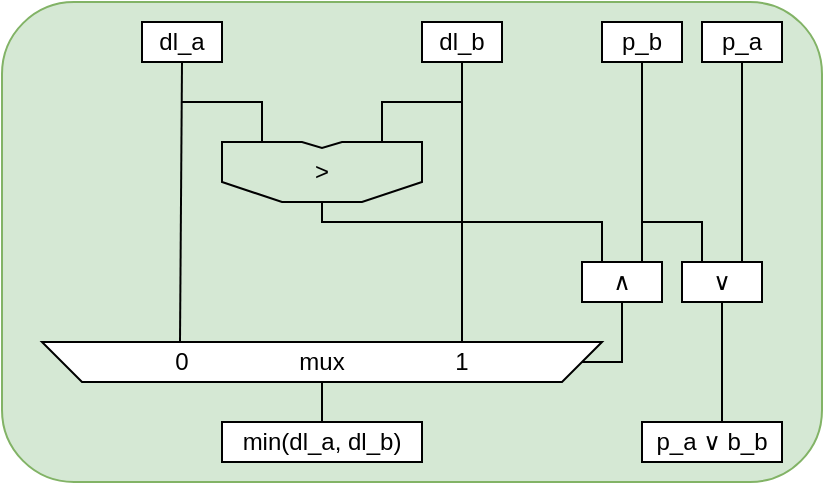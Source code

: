 <mxfile version="28.1.2">
  <diagram name="Page-1" id="VpRImV_lAUAAagEEaz_6">
    <mxGraphModel dx="632" dy="571" grid="1" gridSize="10" guides="1" tooltips="1" connect="1" arrows="1" fold="1" page="1" pageScale="1" pageWidth="850" pageHeight="1100" math="0" shadow="0">
      <root>
        <mxCell id="0" />
        <mxCell id="1" parent="0" />
        <mxCell id="4UaJMtBj_h-Qflq0AI8P-73" value="" style="rounded=1;whiteSpace=wrap;html=1;fillColor=#d5e8d4;strokeColor=#82b366;" parent="1" vertex="1">
          <mxGeometry x="120" y="170" width="410" height="240" as="geometry" />
        </mxCell>
        <mxCell id="4UaJMtBj_h-Qflq0AI8P-37" value="" style="endArrow=none;html=1;rounded=0;exitX=0;exitY=0;exitDx=0;exitDy=0;" parent="1" source="4UaJMtBj_h-Qflq0AI8P-54" edge="1">
          <mxGeometry width="50" height="50" relative="1" as="geometry">
            <mxPoint x="250" y="220" as="sourcePoint" />
            <mxPoint x="210" y="220" as="targetPoint" />
            <Array as="points">
              <mxPoint x="250" y="220" />
              <mxPoint x="210" y="220" />
            </Array>
          </mxGeometry>
        </mxCell>
        <mxCell id="4UaJMtBj_h-Qflq0AI8P-38" value="" style="endArrow=none;html=1;rounded=0;exitX=1;exitY=0;exitDx=0;exitDy=0;" parent="1" source="4UaJMtBj_h-Qflq0AI8P-54" edge="1">
          <mxGeometry width="50" height="50" relative="1" as="geometry">
            <mxPoint x="310" y="220" as="sourcePoint" />
            <mxPoint x="350" y="200" as="targetPoint" />
            <Array as="points">
              <mxPoint x="310" y="220" />
              <mxPoint x="350" y="220" />
            </Array>
          </mxGeometry>
        </mxCell>
        <mxCell id="4UaJMtBj_h-Qflq0AI8P-39" value="mux" style="shape=trapezoid;perimeter=trapezoidPerimeter;whiteSpace=wrap;html=1;fixedSize=1;direction=west;" parent="1" vertex="1">
          <mxGeometry x="140" y="340" width="280" height="20" as="geometry" />
        </mxCell>
        <mxCell id="4UaJMtBj_h-Qflq0AI8P-40" value="" style="endArrow=none;html=1;rounded=0;entryX=0.75;entryY=1;entryDx=0;entryDy=0;" parent="1" edge="1">
          <mxGeometry width="50" height="50" relative="1" as="geometry">
            <mxPoint x="210" y="200" as="sourcePoint" />
            <mxPoint x="209" y="340" as="targetPoint" />
          </mxGeometry>
        </mxCell>
        <mxCell id="4UaJMtBj_h-Qflq0AI8P-41" value="" style="endArrow=none;html=1;rounded=0;entryX=0.25;entryY=1;entryDx=0;entryDy=0;" parent="1" target="4UaJMtBj_h-Qflq0AI8P-39" edge="1">
          <mxGeometry width="50" height="50" relative="1" as="geometry">
            <mxPoint x="350" y="220" as="sourcePoint" />
            <mxPoint x="400" y="290" as="targetPoint" />
          </mxGeometry>
        </mxCell>
        <mxCell id="4UaJMtBj_h-Qflq0AI8P-48" value="&lt;span data-huuid=&quot;17853853973419381185&quot;&gt;∧&lt;/span&gt;" style="rounded=0;whiteSpace=wrap;html=1;" parent="1" vertex="1">
          <mxGeometry x="410" y="300" width="40" height="20" as="geometry" />
        </mxCell>
        <mxCell id="4UaJMtBj_h-Qflq0AI8P-49" value="" style="endArrow=none;html=1;rounded=0;entryX=0.25;entryY=0;entryDx=0;entryDy=0;exitX=0.5;exitY=0;exitDx=0;exitDy=0;" parent="1" target="4UaJMtBj_h-Qflq0AI8P-48" edge="1">
          <mxGeometry width="50" height="50" relative="1" as="geometry">
            <mxPoint x="280" y="270" as="sourcePoint" />
            <mxPoint x="420" y="380" as="targetPoint" />
            <Array as="points">
              <mxPoint x="280" y="280" />
              <mxPoint x="420" y="280" />
            </Array>
          </mxGeometry>
        </mxCell>
        <mxCell id="4UaJMtBj_h-Qflq0AI8P-50" value="" style="endArrow=none;html=1;rounded=0;exitX=0.75;exitY=0;exitDx=0;exitDy=0;" parent="1" source="4UaJMtBj_h-Qflq0AI8P-48" edge="1">
          <mxGeometry width="50" height="50" relative="1" as="geometry">
            <mxPoint x="430" y="320" as="sourcePoint" />
            <mxPoint x="440" y="200" as="targetPoint" />
          </mxGeometry>
        </mxCell>
        <mxCell id="4UaJMtBj_h-Qflq0AI8P-51" value="" style="endArrow=none;html=1;rounded=0;entryX=0.5;entryY=1;entryDx=0;entryDy=0;exitX=0;exitY=0.5;exitDx=0;exitDy=0;" parent="1" source="4UaJMtBj_h-Qflq0AI8P-39" target="4UaJMtBj_h-Qflq0AI8P-48" edge="1">
          <mxGeometry width="50" height="50" relative="1" as="geometry">
            <mxPoint x="430" y="340" as="sourcePoint" />
            <mxPoint x="480" y="290" as="targetPoint" />
            <Array as="points">
              <mxPoint x="430" y="350" />
            </Array>
          </mxGeometry>
        </mxCell>
        <mxCell id="4UaJMtBj_h-Qflq0AI8P-53" value="" style="endArrow=none;html=1;rounded=0;textShadow=0;" parent="1" edge="1">
          <mxGeometry width="50" height="50" relative="1" as="geometry">
            <mxPoint x="240" y="240" as="sourcePoint" />
            <mxPoint x="240" y="240" as="targetPoint" />
            <Array as="points">
              <mxPoint x="230" y="240" />
              <mxPoint x="230" y="260" />
              <mxPoint x="260" y="270" />
              <mxPoint x="300" y="270" />
              <mxPoint x="330" y="260" />
              <mxPoint x="330" y="240" />
              <mxPoint x="290" y="240" />
              <mxPoint x="280" y="243" />
              <mxPoint x="270" y="240" />
            </Array>
          </mxGeometry>
        </mxCell>
        <mxCell id="4UaJMtBj_h-Qflq0AI8P-54" value="&amp;gt;" style="text;html=1;align=center;verticalAlign=middle;whiteSpace=wrap;rounded=0;labelBackgroundColor=none;" parent="1" vertex="1">
          <mxGeometry x="250" y="240" width="60" height="30" as="geometry" />
        </mxCell>
        <mxCell id="4UaJMtBj_h-Qflq0AI8P-60" value="" style="endArrow=none;html=1;rounded=0;" parent="1" edge="1" source="wEEqIZ8pULyqs5KTAqP_-5">
          <mxGeometry width="50" height="50" relative="1" as="geometry">
            <mxPoint x="280" y="400" as="sourcePoint" />
            <mxPoint x="280" y="360" as="targetPoint" />
          </mxGeometry>
        </mxCell>
        <mxCell id="4UaJMtBj_h-Qflq0AI8P-64" value="&lt;span data-huuid=&quot;17571129671319370533&quot;&gt;∨&lt;/span&gt;" style="rounded=0;whiteSpace=wrap;html=1;" parent="1" vertex="1">
          <mxGeometry x="460" y="300" width="40" height="20" as="geometry" />
        </mxCell>
        <mxCell id="4UaJMtBj_h-Qflq0AI8P-67" value="" style="endArrow=none;html=1;rounded=0;entryX=0.25;entryY=0;entryDx=0;entryDy=0;" parent="1" target="4UaJMtBj_h-Qflq0AI8P-64" edge="1">
          <mxGeometry width="50" height="50" relative="1" as="geometry">
            <mxPoint x="440" y="280" as="sourcePoint" />
            <mxPoint x="310" y="180" as="targetPoint" />
            <Array as="points">
              <mxPoint x="470" y="280" />
            </Array>
          </mxGeometry>
        </mxCell>
        <mxCell id="4UaJMtBj_h-Qflq0AI8P-68" value="" style="endArrow=none;html=1;rounded=0;entryX=0.5;entryY=1;entryDx=0;entryDy=0;" parent="1" target="4UaJMtBj_h-Qflq0AI8P-64" edge="1">
          <mxGeometry width="50" height="50" relative="1" as="geometry">
            <mxPoint x="480" y="380" as="sourcePoint" />
            <mxPoint x="480" y="330" as="targetPoint" />
          </mxGeometry>
        </mxCell>
        <mxCell id="325euitBwvf_rdHyh47d-2" value="1" style="text;html=1;align=center;verticalAlign=middle;whiteSpace=wrap;rounded=0;" parent="1" vertex="1">
          <mxGeometry x="340" y="340" width="20" height="20" as="geometry" />
        </mxCell>
        <mxCell id="325euitBwvf_rdHyh47d-3" value="0" style="text;html=1;align=center;verticalAlign=middle;whiteSpace=wrap;rounded=0;" parent="1" vertex="1">
          <mxGeometry x="200" y="340" width="20" height="20" as="geometry" />
        </mxCell>
        <mxCell id="wEEqIZ8pULyqs5KTAqP_-1" value="dl_a" style="rounded=0;whiteSpace=wrap;html=1;" vertex="1" parent="1">
          <mxGeometry x="190" y="180" width="40" height="20" as="geometry" />
        </mxCell>
        <mxCell id="wEEqIZ8pULyqs5KTAqP_-2" value="dl_b" style="rounded=0;whiteSpace=wrap;html=1;" vertex="1" parent="1">
          <mxGeometry x="330" y="180" width="40" height="20" as="geometry" />
        </mxCell>
        <mxCell id="wEEqIZ8pULyqs5KTAqP_-3" value="p_b" style="rounded=0;whiteSpace=wrap;html=1;" vertex="1" parent="1">
          <mxGeometry x="420" y="180" width="40" height="20" as="geometry" />
        </mxCell>
        <mxCell id="wEEqIZ8pULyqs5KTAqP_-4" value="p_a" style="rounded=0;whiteSpace=wrap;html=1;" vertex="1" parent="1">
          <mxGeometry x="470" y="180" width="40" height="20" as="geometry" />
        </mxCell>
        <mxCell id="wEEqIZ8pULyqs5KTAqP_-6" value="" style="endArrow=none;html=1;rounded=0;" edge="1" parent="1" target="wEEqIZ8pULyqs5KTAqP_-5">
          <mxGeometry width="50" height="50" relative="1" as="geometry">
            <mxPoint x="280" y="400" as="sourcePoint" />
            <mxPoint x="280" y="360" as="targetPoint" />
          </mxGeometry>
        </mxCell>
        <mxCell id="wEEqIZ8pULyqs5KTAqP_-5" value="min(dl_a, dl_b)" style="rounded=0;whiteSpace=wrap;html=1;" vertex="1" parent="1">
          <mxGeometry x="230" y="380" width="100" height="20" as="geometry" />
        </mxCell>
        <mxCell id="wEEqIZ8pULyqs5KTAqP_-7" value="" style="endArrow=none;html=1;rounded=0;entryX=0.75;entryY=0;entryDx=0;entryDy=0;exitX=0.5;exitY=1;exitDx=0;exitDy=0;" edge="1" parent="1" source="wEEqIZ8pULyqs5KTAqP_-4" target="4UaJMtBj_h-Qflq0AI8P-64">
          <mxGeometry width="50" height="50" relative="1" as="geometry">
            <mxPoint x="340" y="380" as="sourcePoint" />
            <mxPoint x="390" y="330" as="targetPoint" />
          </mxGeometry>
        </mxCell>
        <mxCell id="wEEqIZ8pULyqs5KTAqP_-9" value="p_a ∨&amp;nbsp;b_b" style="rounded=0;whiteSpace=wrap;html=1;" vertex="1" parent="1">
          <mxGeometry x="440" y="380" width="70" height="20" as="geometry" />
        </mxCell>
      </root>
    </mxGraphModel>
  </diagram>
</mxfile>
